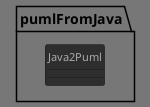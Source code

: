 @startuml
!theme reddress-darkgreen
skinparam style strictuml

package pumlFromJava {
class Java2Puml {

}

@enduml

